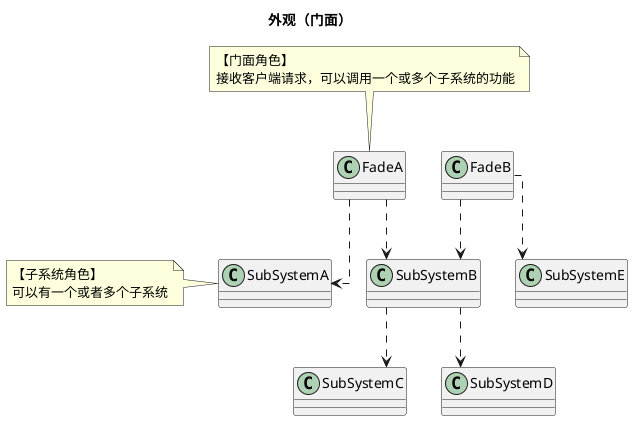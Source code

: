 @startuml
skinparam linetype ortho

title 外观（门面）

class FadeA {
}
FadeA ..> SubSystemA
FadeA ..> SubSystemB
FadeA -right[hidden] FadeB
note top of FadeA: 【门面角色】\n接收客户端请求，可以调用一个或多个子系统的功能

class FadeB {
}
FadeB ..> SubSystemB
FadeB ..> SubSystemE

class SubSystemA {
}
note left of SubSystemA: 【子系统角色】\n可以有一个或者多个子系统

class SubSystemB {
}
SubSystemB ..> SubSystemC
SubSystemB ..> SubSystemD

class SubSystemC {
}

class SubSystemD {
}

class SubSystemE {
}
@enduml
